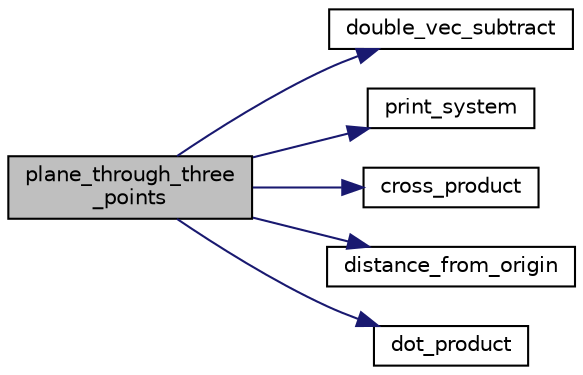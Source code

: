 digraph "plane_through_three_points"
{
  edge [fontname="Helvetica",fontsize="10",labelfontname="Helvetica",labelfontsize="10"];
  node [fontname="Helvetica",fontsize="10",shape=record];
  rankdir="LR";
  Node216 [label="plane_through_three\l_points",height=0.2,width=0.4,color="black", fillcolor="grey75", style="filled", fontcolor="black"];
  Node216 -> Node217 [color="midnightblue",fontsize="10",style="solid",fontname="Helvetica"];
  Node217 [label="double_vec_subtract",height=0.2,width=0.4,color="black", fillcolor="white", style="filled",URL="$d0/d22/numerics_8_c.html#ab2c546a261942039d2847fcf1ce4b5ec"];
  Node216 -> Node218 [color="midnightblue",fontsize="10",style="solid",fontname="Helvetica"];
  Node218 [label="print_system",height=0.2,width=0.4,color="black", fillcolor="white", style="filled",URL="$d0/d22/numerics_8_c.html#aeeeb01cbaf1e0fc5a69e1b885d62b8d3"];
  Node216 -> Node219 [color="midnightblue",fontsize="10",style="solid",fontname="Helvetica"];
  Node219 [label="cross_product",height=0.2,width=0.4,color="black", fillcolor="white", style="filled",URL="$d0/d22/numerics_8_c.html#a0301cde930dce300506c1ae9f20000e4"];
  Node216 -> Node220 [color="midnightblue",fontsize="10",style="solid",fontname="Helvetica"];
  Node220 [label="distance_from_origin",height=0.2,width=0.4,color="black", fillcolor="white", style="filled",URL="$d0/d22/numerics_8_c.html#a50eb5f15bc224ba39b230108981e2763"];
  Node216 -> Node221 [color="midnightblue",fontsize="10",style="solid",fontname="Helvetica"];
  Node221 [label="dot_product",height=0.2,width=0.4,color="black", fillcolor="white", style="filled",URL="$d0/d22/numerics_8_c.html#ad05dc4eaa8cd1ba2d78c9e10179b708e"];
}
